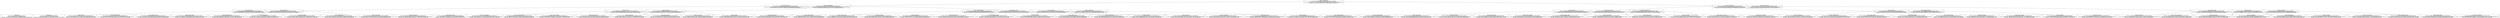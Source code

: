 digraph G{
node[shape=record]
node0xc000150870[label="<f0>|<f1>Nombre: Cristobal Olmos\nDPI: 491831c781ff65912f49c2d78c981cf0bc10c8d42516a13ae4a9c009a1\nCorreo: 1641699ed5e92acb7713978dcf1fb7dff86eac86f851c6568d0ae254b06cf9727a9db632cd492066b68aaabd\nContraseña: 81f74075df3805eaaf86edc9638b67708f40af638066b96cab730fcbdc53737c|<f2>"]
node0xc000222540[label="<f0>|<f1>Nombre: Ricardo Villareal\nDPI: 4e1534c787f1659a2c4acfd089d2b0d243abeeb605c056188cba7b0e84\nCorreo: 1b526190d9a230c3681e9897d316add0f46aac97f64dc458ca05a35ae2f356a5e449f085248b5d2b0f9038337c1e\nContraseña: 36687170e91be53c37be7550f8491ffa7e24f3ec8d6fdd896746eb68953a03cd|<f2>|<f3>Nombre: Clemente Ortega\nDPI: 4f1832ca84f66b9a2348c3da8c4fc80d9044baf53c3d25e683de7806c4\nCorreo: 11417290dfea3dcc6f10988ad554b7d7ab3580cbab79c156d704ec50e1b018dac49e5b0a42d12e6a43928f43f25da96896\nContraseña: aefb8fe4db65f19cbaad8b92b4e4ba6a261076025dc7a88290ebf3084e8eea40|<f4>"]
node0xc000222480[label="<f0>|<f1>Nombre: Emilia Rocha\nDPI: 4d1336cb88fe6b91224ec1d48e2058a42cf32c109cc6c39cad55b887d0\nCorreo: 1f41729ad4a638902f3f918edb13ad90af33814bd2ddf033c37862188fb8f18a9ad134\nContraseña: 0bf66e954bc53fd6aec19983fb2831b5833d972d23eedb8ea56fa1967048800d|<f2>|<f3>Nombre: Raúl Dueñas\nDPI: 4d1838ca85f569932a4cc4d48817f2969349ebf487103a2a4722ae4101\nCorreo: 10456f9ddfb530c7760a85da8b3aa9d1b8318d96f517ca56ce356b841e89737ac0f8e2a43e727414e1\nContraseña: 2df6750ccb9a4258f413d2dbd3f34ea684ba7b4245ec094b11b49f17538d9561|<f4>"]
node0xc0001519b0[label="<f0>|<f1>Nombre: hhh\nDPI: 4d11318040a6c9c00322d9ddc0eaeac4ab74e1\nCorreo: 144868d15e4db926e71daa90f9d0f123e2ba4a\nContraseña: 24d166cd6c8b826c779040b49d5b6708d649b236558e8744339dfee6afe11999|<f2>|<f3>Nombre: hola\nDPI: 4e1232b72fb17b935e08a66ef8033b6ddbebf5\nCorreo: 144f6c92c58900af11415637035bb07220463b4d\nContraseña: b221d9dbb083a7f33428d7c2a3c3198ae925614d70210e28716ccaa7cd4ddb79|<f4>|<f5>Nombre: EDD2021\nDPI: 4d1233c785f16b9a224fc7d38bb07a5ef7d9bcb868e626083b83e3371b\nCorreo: 1d55789adcae3dd05b1a92879419aed3d224333715346414905e514cd857b937\nContraseña: 03ac674216f3e15c761ee1a5e255f067953623c8b388b4459e13f978d7c846f4|<f6>|<f7>Nombre: Benjamín Delapaz\nDPI: 4d1238cb89f464932f4cc3db83b99c58154023f8e6cfebf8cb6a80b7c5\nCorreo: 114172929db433ce7e1b97878b4a81d9a13d8593b75ac654960a4fa908c54517a0ca1d66c11d0f49\nContraseña: 08cb1939357299f7eafda85cd1bb9c37e003575b13f3ca0c72bd25aa9832b68e|<f8>"]
node0xc000222480:f0->node0xc0001519b0
node0xc000222270[label="<f0>|<f1>Nombre: José Emilio Collazo\nDPI: 4d1338c088f26e972347cfd68b0405c97ae1acfd406d4a75962f272bcd\nCorreo: 194e729ac1b239ce6e1197d78c3ab8dfa43383d1fa56c40ea8f996e0b5ccff33deadc085f6c844\nContraseña: cd2a35a2ec0b246d966e3994258406d09bb28e2e278d770764580d5a9ed08b51|<f2>|<f3>Nombre: Patricio Colunga\nDPI: 4d1632c681f165912948c3d583d5da8ea37b5905c431ac33501754842b\nCorreo: 1f4f6e90d5b73fcb75519582d70aaecd8c258d97f656875acc04025cffe4f7ce188331594a201c0e8bbc\nContraseña: a011fc30604b4d616148e9b6d6ffb94e589cfeb1e76b2afe5e03a0c7de9f3bea|<f4>|<f5>Nombre: Gilberto Menchaca\nDPI: 4d1633c587f06b94234ecfd68d8adfacb85147f543dd23d267b91e8099\nCorreo: 1247659fd1e93bcd7f108fd18d3aa9d1b8318d96f517ca56cecca770f3ba8f748f547b3156327e908e\nContraseña: df8ac26ad2dd662e3b12185ab2e97f9b74291ee499c0137ffe233059a48feed8|<f6>|<f7>Nombre: Ángela Limón\nDPI: 4d1832c181f36b962e47c1da89fb9cf9f52d564b5215139dd3a3dfd2ac\nCorreo: 114172929da230c7751ec5d2fa12aecaa13d8593b75ac65406e7529e10236f20a4ba24cf9574e813\nContraseña: ea87ab7acfada0d4782df9f3f44a649821ab91ff8c9507a759e028fc55c4a1eb|<f8>"]
node0xc000222480:f2->node0xc000222270
node0xc0002223f0[label="<f0>|<f1>Nombre: Lorena Dávila\nDPI: 4d1937c085f56a972349c5d28f55297f8f3b59478433621a4a033d6b93\nCorreo: 1d4d619fd9a672d87a129991db3ab8dfa43383d1fa56c449bf3072edb7692076d3e73ee7ab3be2\nContraseña: 0ec51b98ca7ad4676132952fa8f36ee4eea11ced9666e336703177e2491d6e46|<f2>|<f3>Nombre: Antonio Moreno\nDPI: 4e1239c483f46f972f47c1d2894bfbfc03d53b7e590732933421996686\nCorreo: 1247659fd1e93bd07215978fcc1bf78a8c258d97f656875acc044e8fa2797f89d6ead05035cb2d4be1f6\nContraseña: a6cc9fb573b9d940623ccf56c6d16918a9f1548f908e2a03b5d62168f2f614b9|<f4>|<f5>Nombre: Vicente Chapa\nDPI: 4e1339c489f06b942248c3d182981f3241fb64196e06b22a8a688dcf8a\nCorreo: 0e416d9cdea63dce7e1298d28f3ab8dfa43383d1fa56c4a15ac073b5630b9b0b23468d1f757cef\nContraseña: 0c0a50527fc157fc8e52b4934dd07d6467cef684e838a9a6dfbb480cd55eb76b|<f6>|<f7>Nombre: Juan Santacruz\nDPI: 4e1436c081f46f93284ac0da8c3d129dd5d707f561510b4086c995c3eb\nCorreo: 1f526980c4a83ec377519b82df09b5dfbf1c8b92f850c517c006e088dcaed857d0ca666b74c8cab348ada4\nContraseña: 465d7b5bc6df27cc828bbc555e3f146f06727c79d2dc0c4958ccbe2d74b2c028|<f8>"]
node0xc000222480:f4->node0xc0002223f0
node0xc000222540:f0->node0xc000222480
node0xc0002224e0[label="<f0>|<f1>Nombre: Sara Tovar\nDPI: 4e1839c685f26a932c4cc1d28ebe750142143f2a12867643a6c626ac6c\nCorreo: 11417290dfea3dcc6f10988ad554b1dfaf34899cf679ce54c200e117eef1162106cd97636aa586cd627bb322c19997\nContraseña: e035064ec39e3898b9aad9bfb204fc4081ac49c00b20ca488486104c2c8f5411|<f2>|<f3>Nombre: Pilar Arriaga\nDPI: 4f1134c189f16e912248cfd58e34aa7f5256f3f2f085ab5a34edb40031\nCorreo: 1b496c91d5b528cd350f9387c81bbbdf8c258d97f656875acc042e786ba54580ccaf558e350ee5ffd8d9\nContraseña: 4c459cd37e12ae3e1eb77c0c41e5277b75224a025cd0e5f6a1440d9b8182958a|<f4>"]
node0xc0001512c0[label="<f0>|<f1>Nombre: Adriana Pichardo\nDPI: 4e1537ca89fe6f9b2a49c5d688dab911417bcc984807be5d60e600b0b5\nCorreo: 195661cb89873bcf7a169acdd915ac20cc3b0b4022d0fa6b235db4a68955d4\nContraseña: 1aa93275db21027a0df4ffd5d943358a02bcd4b1de3f55404e05e667e28241b2|<f2>|<f3>Nombre: Caridad Jiménez\nDPI: 4e1636ca81fe6a902347c2d78ccaddd398bd5cd3f6c124e009c956e3ea\nCorreo: 1641639cd2a872d777139982fa12aecaa13d8593b75ac6540f29f2f1733d332131c6e6165e202f3d\nContraseña: 7f9dbd3499bcd3e297d1725b1b81de4e93f8074ad932a3e39ae77838f5d1e5fb|<f4>|<f5>Nombre: José Emilio Amador\nDPI: 4e1638c688fe68952347c1d68f3a4cbe22cb755ebd1a90d669755b9546\nCorreo: 104f7296debd33912d3f918edb13ad90af3381048e4300c9d6503749c67f1686a1fa11\nContraseña: fd92c55377523197f98a49ac71dedf897d63d0a06aad7896a5dfe7fdf93c3535|<f6>|<f7>Nombre: Victoria Rodríguez\nDPI: 4e1731ca84f668962848c1d68b02e2772c8ae9455bcb2665c8e6aca423\nCorreo: 16556c9adfaa33cc6f1e9399824381d6a328819ef055875acc048ca2dcae6820248d0f7f3960a5319648\nContraseña: 87104d3335918e4c7e7d90affe322115369418b00e6c2771428c9ab324c99361|<f8>"]
node0xc0002224e0:f0->node0xc0001512c0
node0xc000151d70[label="<f0>|<f1>Nombre: Diana Granados\nDPI: 4e1933c781f564952349cfd18903ed6135e62c66ad71ce120b8f6bf115\nCorreo: 1455679c9eab29c57449c2a3d215b5d3ad3580d1fa56c492e7fc173f5daf674310d9086f29d969\nContraseña: 545a49d5dd3d75fd5fa1aa00a22630075f64abb3538bbe3c8063855945fb3d45|<f2>|<f3>Nombre: Mario Arreola\nDPI: 4e1934c087f568912249ced28bdca02696371d5e8fdd0a7f91cf39f028\nCorreo: 0e4f639adfe93dd076169c8cfa12aecaa13d8593b75ac654490e06ddf4b835777fd26d2f7a5dacec\nContraseña: 2a4dde7c7cdb53e43c19aac3ca527ec76ec1edbdc80cd220781ffc210f7f2dff|<f4>"]
node0xc0002224e0:f2->node0xc000151d70
node0xc000151e00[label="<f0>|<f1>Nombre: Beatriz Garibay\nDPI: 4f1136c085f664912346c5da8b5b30da6d5359fcb450d1bdef342b0080\nCorreo: 104f7581d4a22f962a3f8f82d215ae90af3381f0ee282b31b225ec63c28fd78d12ff51\nContraseña: 4725123ea9c185141c2dcd1f659be325c640dd79e4ab2f9828e2f7ea1fe2dbf1|<f2>|<f3>Nombre: Olivia Lovato\nDPI: 4f1232c182f16e942e4aced58c11be581f7999b576153d35c4dab0a947\nCorreo: 1f41729fdfb33d972d3f9e8cce17a0d7a0728f90f4b2fc2ffd633d1bd991e259fbe3a35e47\nContraseña: 32d961c80a2c47b136bd08f34719604a4ce8e25fef688397cf5e76b85efd3a72|<f4>|<f5>Nombre: Ana Maya\nDPI: 4f1439cb88f46b972949c4d68cfec8d86a86164f5d997c85621cd6bcb6\nCorreo: 114172929dab29cb681ed884db08a8ddad1c959ef156c617c006e070aa73cf04a5a16941b40a8643ad8061\nContraseña: a729944a766e30133b53feac53548e1ccde1c619b52b65a944a20f20cd1cf38f|<f6>|<f7>Nombre: Graciela Garibay\nDPI: 4f1731ca84f36496294acfd283ef4b8f71f8a794d3ef64c3d88a8a9257\nCorreo: 1552659dd5b13dd07e1397d58c3ab8dfa43383d1fa56c40d812e54c81996d97b845e4ea56a8719\nContraseña: ee823f3956796d8a009b93447101024a8566060a5b83b270b45184a3a8c12a77|<f8>"]
node0xc0002224e0:f4->node0xc000151e00
node0xc000222540:f2->node0xc0002224e0
node0xc000222150[label="<f0>|<f1>Nombre: Dolores Sepúlveda\nDPI: 481133ca89f46994224ec1d1896aacc6269a6d2294b181aeba06dc664b\nCorreo: 114172929eb739d07e1eb684d71ba8d2e23f83929008e46468a838faf2ad530fa4d80a6d\nContraseña: ba4ae8aff5e23fef9ad4d80b859a56329d2b8641ea2b62a23ca7c2ab120761c1|<f2>|<f3>Nombre: Hernán Granado\nDPI: 481635c586f06d952d4ec2d48f981c839aa70d0c34763573add76c5b17\nCorreo: 1f45639adcae3d8c6b1697db823aa6d3ad3580d1fa56c41964575a7eb9edf7219a9bf06e985c1f\nContraseña: c4fc62f3b6835e5bc37e6e9d1c535684b264a5632d8a7c63b2ce628d50cd3f4d|<f4>|<f5>Nombre: Ana Alemán\nDPI: 481933c284f66d962c47c5d783f514830dc4dd0510937f87f1c3b1d061\nCorreo: 114172929dad33d135188382d01bb3daa31c959ef156c617c006e0680c6af85334046e2de7a1f06d000412\nContraseña: df265fda7f0a70dca622cae8457f459b05e35a03653c579b8e0bc25c8d66fd27|<f6>|<f7>Nombre: Catalina Anaya\nDPI: 491235c784f569962d48c1d08e6a016a64159f7c478ec3cc083250b7c4\nCorreo: 194c659dd1e931c3771e80868c4c81d9a13d8593b75ac6545b4fb7837db82aceca6b0299517e3bba\nContraseña: 287c32079e656abf7afcbdd6572c72975a8348d264065cf6d8e94ca7b51a8697|<f8>"]
node0xc000222780[label="<f0>|<f1>Nombre: Gilberto Montaño\nDPI: 4f1834c186f66f942f48c7d68294410b62053ae136751c9b29ab53e122\nCorreo: 08456f97dfb5339b2b3f9e8cce17a0d7a0728f90f4f28c818ff3f16a3d7dcf6d2b994d6548\nContraseña: ed869919474b1a43287d9bce39ac1523eda997c94470cbb14b005f3fda8e8e08|<f2>|<f3>Nombre: Cristobal Gaytán\nDPI: 4f1836c483f46d932247ced18319021b69b75b89cb44dc8fbe7d839f0e\nCorreo: 1445729ddef065e27310828edb13ad90af338188b17db51dc8560f221ed54021a39269\nContraseña: b0938f5c89c3514a3a46adf6ae50ee64909f46029e02af091b9bc4b882f382d0|<f4>"]
node0xc000222150:f0->node0xc000222780
node0xc0002227e0[label="<f0>|<f1>Nombre: Jaime Saldivar\nDPI: 481336c084f46f93294ac4d58fc7cd373bfd4b009145aefbcd65ba3b78\nCorreo: 1d526d92dea3338c7910988ad616a0feb53d8490f617ca56ce0b8636f6ae876cdc8863bd9bda6d8875\nContraseña: df3c0a106d39ad1d3ed64742e00d35ba01936a470441eaf840a3be4fb21b9001|<f2>|<f3>Nombre: Pablo Saldaña\nDPI: 481336c785f16f902d46c2d288ade5bf22aad1f0ceb457eacfb12c9964\nCorreo: 164f7395d5b52ec76949c3a3dd17a0d7a0728f90f4b36b15c903e36e6f90ca8ce891f17d09\nContraseña: 222696fe6374d3b79f1d27578032896c3fa7d466f3a01662ba3ffd3f5044b871|<f4>|<f5>Nombre: Isabel Ledesma\nDPI: 481531c683f364952d46c5d78feae87a175cee40167cd37e0bb6393487\nCorreo: 164f73ded5a329c3691b99cdca15b3ccad2fdecfd951c64dce08e455a3fd14d80383f77c3a7a24b26ebc5e2fd35fa791\nContraseña: 6ab35339cd361beafad507835f3c603b48774a3363210829bf87a876d8a2ce4c|<f6>|<f7>Nombre: Enrique Balderas\nDPI: 481535c589ff689a2e47c3d0830b6d5c7a8887e513bb04561a95953f6b\nCorreo: 1a52619dd3ae2fc17a518691db1eaefea4339892f850c517c006e0b8487f1d29146b302c74dfc6b47be666\nContraseña: 375a3f4b2da2d812889de48eaa6bb785748dccc1d71aaa144a4472c331f64961|<f8>"]
node0xc000222150:f2->node0xc0002227e0
node0xc000151f50[label="<f0>|<f1>Nombre: David Ybarra\nDPI: 481734c286ff6a902d4cc0d78b8e04b5052cdee7270ec9c19f8f4c58e8\nCorreo: 1f41729fd1a43dd0691e9899db43f6fea4339892f850c517c006e04b084267ac78b62eb6651899ad6493ef\nContraseña: 36c8443b5ed52a06affbc191abba2cf726a99b81b2507abc995c9b1a1188031a|<f2>|<f3>Nombre: Joaquín Carvajal\nDPI: 481736c282f36491234bcfda8ed29e4c16ef9b5e66e098a1926c0f1917\nCorreo: 1e417291d1b53d8c68109a8ac03aa6d3ad3580d1fa56c433efbba93d7bde7ffbb0e8a3fb4ec9b6\nContraseña: a65cfcdea5b78fda5e474c65aacf4d9ffff337bfdc67e1f20744e0ff598d8669|<f4>|<f5>Nombre: Claudia Pedroza\nDPI: 481931cb88f064942e49c7d2897a0d1031fdf5f80ff86bf0ade1c40c2a\nCorreo: 19447592c2a3338c78108497df00f38b8c3b819ef055875acc042e7f154b345da8ba88c67bc1713c293b\nContraseña: 60a567994d92309cb4ee9340654743f7cd0a94b931f16d2714e2b5a5e3cfd185|<f6>|<f7>Nombre: Luz Acuña\nDPI: 481932c082f064952f47c1d58cbe1eb874871594178a4abe9e40339799\nCorreo: 1e456187c2ae268c711e9f8edf3ab8dfa43383d1fa56c462411aa6a442d6e369c9dd834f76247b\nContraseña: 3c45a52c2f8d485eb6f60eb913582f72a4eca9d9988e931274c9aa6d8cf21d03|<f8>"]
node0xc000222150:f4->node0xc000151f50
node0xc0002226c0[label="<f0>|<f1>Nombre: Jorge Chávez\nDPI: 491135c682f2689b2a48c1d28ec431d6052d50e42e43c2c59da02efa25\nCorreo: 1e457287d1b739d07a138282824381d6a328819ef055875acc04ab141d9523451bdd26223ea9dd80996f\nContraseña: a0de07403261c5f830ffc2a14dd142d30ebdde059917a3316e70f4cd9fe2ad9e|<f2>|<f3>Nombre: Gustavo Ramón\nDPI: 491138c183f16a9b2d4bc4d7835f61f63dd0063f20afd6fb187b5655e9\nCorreo: 10556392c3e92dd77e059787db4cf7feab318d96f517ca56ce923d2a10102b898097ba0725b8c35091\nContraseña: 5a5683a4caf39bd1a93ee40b2da124720c8e4510177ed32a81cdcc94703706f2|<f4>"]
node0xc000222150:f6->node0xc0002226c0
node0xc000222720[label="<f0>|<f1>Nombre: Juana Chávez\nDPI: 491236cb87f26994224bc1d08f82c2ddd5e41dfbba2deaa75eac4d2d2b\nCorreo: 1f526980c4ae32c33509938fc00bb4dbb668debfe058c156cc47ee56e0a1c53478ca92c1a87d047f0d6bbaf659\nContraseña: cd4e8348b1deb651e7008bf0d6d68c8bb1abaa9182aed91e60a795249e4ff28e|<f2>|<f3>Nombre: Inés Deleón\nDPI: 491239c189f5659b2e4bc3d28c8feeef7f684ce588b2e98377c474575a\nCorreo: 1b55699fdca22ecf744bc1a3d215b5d3ad3580d1fa56c4d2b2fe0fa9f1fab6923f4ada23d49d9e\nContraseña: a9151ca7ea5883037703acc9ec5983b7d8e47c788e3370872fd5a8f618308a3c|<f4>|<f5>Nombre: Bernardo Armenta\nDPI: 491535c081f168972a4cc5da8b538b50908c47985d88b9f790efa7509f\nCorreo: 1d4e749cdeae33c57a06828d8e4d81d9a13d8593b75ac654f950c2317b60384bc8cef584191d85e8\nContraseña: 32dc5a5521387487f11bf62f08c38aa284c85dba68e528a5e9d3e75f1105a5ec|<f6>"]
node0xc000222150:f8->node0xc000222720
node0xc000222540:f4->node0xc000222150
node0xc000150870:f0->node0xc000222540
node0xc0002225a0[label="<f0>|<f1>Nombre: Conchita Barreto\nDPI: 4b1333c788f66f902a4cc4d78b8f4bda254125ce4a0d74b5532d844bcc\nCorreo: 11416e86d5ab3d902b3f9e8cce17a0d7a0728f90f4de73a2f8af4e7e0e57d9850b93f3eea2\nContraseña: 01138129e154061704b098bfdef26bc03c598738fb5def5444ac02a02414a9a3|<f2>|<f3>Nombre: Arturo Herrera\nDPI: 441638c284f165952d47c1d58e16a8c6d731595959d8d359ef62134e5b\nCorreo: 1055639ad1a03dce6d11c5d2fa03a0d6a333c29cf654db6c3c2c5004781635e30b5235302019\nContraseña: 608cca65f9f35c7d925e6afd7cf6e2f0e2abd300377568a43a7466f586101cbc|<f4>"]
node0xc0002221e0[label="<f0>|<f1>Nombre: Julio Ojeda\nDPI: 4a1135c283ff68902e4dcfd283a4a8256a02de5ff1ef182d44f846ec36\nCorreo: 114e6990d1b43dc36d1a9291db4ef4feab318d96f517ca56ceb7ff820a5a5d1d213cf6dacd9b8669e1\nContraseña: 8fe8ae7e3d99b415d8397600403b2b3623fd2ec58a5506bdb78939548633d269|<f2>|<f3>Nombre: Ignacio Almaraz\nDPI: 4a1634c785f46d912c4ec5d08d672c22c2d38465ccce6f0b001c0e2f4c\nCorreo: 054f6c92dea33d8c7c0a8c8ed43ab8dfa43383d1fa56c47e09cab0a71d7c5278a47a671b63420a\nContraseña: cbc19a6d02e122c768db0287ded078fbdcda19d9f75001603f2fe1d3103e7ab6|<f4>|<f5>Nombre: Mariana Benavídez\nDPI: 4b1233ca85f56f942a46c5d283632ab903b149b9166d059b5efc759d4a\nCorreo: 1d4e749cdeae33d2740c9787db4bf8feb53d8490f617ca56ceca46916c581471468612a3dad573e7b3\nContraseña: c78c7597d0bfd74ac824be6f3b5e24a2390a657f2d75b1513a360e43044b41bc|<f6>"]
node0xc000222000[label="<f0>|<f1>Nombre: Carmen Rodríguez\nDPI: 491832ca81ff6f942e49c4d583b986ebf75a682585284f8ab0837635a8\nCorreo: 1b556197d1ab29d27e519a96d41b81c7ad348390b75ac654685e4cd04f5f488d288030c79eb76c18\nContraseña: 78cac801c2e6a99db1d53f407fba240bfe1851969870082d3899f8c4ac4164c9|<f2>|<f3>Nombre: Miguel Corona\nDPI: 491933c586f26f902c4ec0d18e1a5200636538a6c6d591f675b8a7475d\nCorreo: 144f6d96c2a872c67e139797d508b3dbf968ac98f458c0558d0ae254d411dd5632c9910429a0a71ca126cb02\nContraseña: d526eaecbaefd4fdae98908f9ecdb943b7945664b78592060daf10604a4e76b5|<f4>|<f5>Nombre: Mayte Salcido\nDPI: 4a1131c485f56b942949c3d48c5cb733e7fe60d7a89e51915ee1e83dea\nCorreo: 0e417186d5ab72d4721a8482fa1dacdfa530c29cf6548e2851513fbee5608c65f2d3004a36e0\nContraseña: 5c14c7dfc1a4db52a5f82269bd79a051bcccab65283818f17d3804876fa86ac4|<f6>"]
node0xc0002221e0:f0->node0xc000222000
node0xc000222090[label="<f0>|<f1>Nombre: Mónica Jaramillo\nDPI: 4a1237cb84f46d9a224ec2d482bca919d8a5bf0c78488ee951085cb796\nCorreo: 1d4e6481d5a672d0721c99d7893ab8dfa43383d1fa56c4b34ad86b458ca9c1427a919612b1efda\nContraseña: 0a03052e3b6fb98fee7b51164f44da1a389e00e7ba0a177838be02a749aace5e|<f2>|<f3>Nombre: Emilia Carrasquillo\nDPI: 4a1333c482f065902249c5d48e78842dbd78dee677c50ffd24068e0c1b\nCorreo: 1d4c6599d1a938d07a48c4a3d215b5d3ad3580d1fa56c4d43431becd46a939976d65a2dacc3308\nContraseña: 0e0c4aa58d9d393d4f1cd65acd4bf4a09b4c1691c84d14195e8bb8cd63fbef70|<f4>|<f5>Nombre: Magdalena Cabrera\nDPI: 4a1634c081f064912349c4d6828bfb2667ab3cf1177871b8b71d7b838f\nCorreo: 0c456481dfaa33cc6f1a9b82c315b388fa1c959ef156c617c006e08ce685aa23aeb53b7ca9b04844da4b3b\nContraseña: dc9523b192e01cee85a2c17a12ffab4f0301768b1ffb7938dd42461a3aaf87bf|<f6>"]
node0xc0002221e0:f2->node0xc000222090
node0xc000222840[label="<f0>|<f1>Nombre: Lourdes Segura\nDPI: 4b1131ca89f06891234ecfd78d41e0fc584be1f4e9eb75980ab3bd3445\nCorreo: 164f73ded5aa35ce72109b82de08a8d9ad30deced940c851cc06a35ae2f32a1daeff6e2ec6b9959dd5a9317bb78b\nContraseña: 07a9c4284eb3fab1d357096f1f22a08cd0dc7d36ec16a3dfeff8e2514a848f3a|<f2>|<f3>Nombre: Daniel Amaya\nDPI: 4b1137c487f26f9a234ac5d28e69c3e71ba19b570781146824e6922729\nCorreo: 194d699fd9a872c17a129791d316add18c258d97f656875acc048e74dea3db6d208f15baeb4858106027\nContraseña: 8082d77e6138a9c6b767edf2a75a92ae36abba5e3c1d1122f6d6414da18b3e27|<f4>"]
node0xc0002221e0:f4->node0xc000222840
node0xc0002228a0[label="<f0>|<f1>Nombre: Luis Franco\nDPI: 4b1234c085f26a962a4dc0d58cb423b4df4134a240ca9e369b2d40fcd7\nCorreo: 11417287dee92cc37911b68bd50eacdfa530c29cf654485df46673a5988c1b65b1b2f5cb7920\nContraseña: a515c9cecb652bfe93143aa3d2b61828ab774397061eac9c213c2db29f088c74|<f2>|<f3>Nombre: Marco Antonio Gaona\nDPI: 4b1239c089fe689a2e46cfd68254c5a3275e7d3289d581d53aacd6c4b7\nCorreo: 0e416692d5ab72d17a13958ade1581c7ad348390b75ac6548cb347a722307d042fb1627e4ae04e09\nContraseña: 369849abe7c4adc3542401aca1f1c83b36424fd8f25f3397acc70b5f74bf8514|<f4>"]
node0xc0002221e0:f6->node0xc0002228a0
node0xc0002225a0:f0->node0xc0002221e0
node0xc000151c20[label="<f0>|<f1>Nombre: Adriana Gil\nDPI: 4b1931c082f469902f4cc0da8388e5b16e9fb13001cdfc60f8c5b1dcc2\nCorreo: 1641699ed5f764e2621e9e8cd554a2d1a13719e9ae8be2982e46fa62620e8e00c1\nContraseña: 783d2804691d51a91862e222332e0d8997d8afd729e431aeee95d2c57a859e01|<f2>|<f3>Nombre: Alejandra Alcántar\nDPI: 441539c084f565952849c7db8db43c634c2a64d3ac18e0b1317e45eb76\nCorreo: 1141729ad1a9338c7f0a9791ce1f81c7ad348390b75ac6545fd1bd8299be210b116acf931ecc4e8f\nContraseña: 6de3b412e1b7b142f2748f96f8f7d4220cf967e76e155c9fbd3a5f3876cef824|<f4>"]
node0xc000151710[label="<f0>|<f1>Nombre: Ana Luisa Quintero\nDPI: 4b1339c085f269942248c3d68f112ae1dfd9cdf5fc7bc2a86975af604f\nCorreo: 1b4c6f81d9a672c1740d8486db3aa9d1b8318d96f517ca56cef0ecd6cf10271245929c7ff8c6d668ce\nContraseña: ffa201aca87ec162b1a393c6887b9c0ea6a38c8e25f0fa916ac01fe69ce4f476|<f2>|<f3>Nombre: Cristobal Gaona\nDPI: 4b1633c684fe68932c4ec5d582421f550f3dfdca0d8bc782e4dea96fd0\nCorreo: 1b55699fdca22ecf721197d38b3aa9d1b8318d96f517ca56ce9e881c9cac09e7ed0ee8fae1ecc9ee1a\nContraseña: 1eedf3a59d321308206ee13796f762e0bba1514f0c1adb57f107a58a4224264c|<f4>|<f5>Nombre: Mercedes Matos\nDPI: 4b1733c581f36b9b2c4bc0d28d8f40d570f4fe73d0c9d06aa7f9cbace5\nCorreo: 1d4e6481c3e92acb771397a3d215b5d3ad3580d1fa56c4e9d653daabe2b8afe35dfd27b8e0c4de\nContraseña: 2c9bd71bba2c947345fd2d0dce547ef18dbf84e5e894297101cab75b345069db|<f6>|<f7>Nombre: Adriana Padrón\nDPI: 4b1734c086f56b94294cc0d5883cb33218cbab6d8fd94405e0e82b5cf3\nCorreo: 1b557387d1b133ca721b978fdd15f78e8c258d97f656875acc0458d7d2ed0f1d8c40a4c69ac6e48b5ac8\nContraseña: 010e58c90774fabd0d00540e2e5c4e5f63362c7e342fc5048cec1325b694364f|<f8>"]
node0xc000151c20:f0->node0xc000151710
node0xc0001517d0[label="<f0>|<f1>Nombre: Diego Castañeda\nDPI: 4b1936c581f56e90234dc0d082f1f27e9286925c276b30237754eb9b98\nCorreo: 1b55699fdca22ecf721197cdd615a4ccad6fd4bfe058c156cc47ee56e065f5422d92d0b188f4d283ed4f009eae\nContraseña: 3cfe42c57a945f91fa9d2ca01189e6530c225f79d4829bf6d4378561ec7a9e35|<f2>|<f3>Nombre: Raquel Villanueva\nDPI: 441337c483f26b952a48c2d48e50e3ec1f4dff054a210048917392e4c2\nCorreo: 1f4c6181d1f66be2621e9e8cd554a2d1a10a49599037ed67ba04a41a50ce8eb43a\nContraseña: 7dd1e706f962856c99841ded2761a9045b454c5b6bd41fe778de7b748bbdb642|<f4>|<f5>Nombre: Elena Valdivia\nDPI: 441439cb82f268912e49cfd08bea7eba5b9f6269e94cf6060a5cb43139\nCorreo: 0f457294d9a86d905b179997d71ba8d2e23f839262711c828ead4d3c300eed7c7c4d7775\nContraseña: 845ff700c03ee7003f3469026c6384b85165e1daeb4c5df0a83cfbd51921b7ed|<f6>|<f7>Nombre: Mónica Valverde\nDPI: 441538c782f26b9b2948c0d58306ac42dfef67a5270c83eeb0b6c2cb46\nCorreo: 1f4c659ed5a928c7350f978fdb19a8d1bf64dabff156dd54c200e117eef116d8a6ebcfea1c48ca83432474664db73f\nContraseña: 3ef38e4bb41e843d1d0149c7d083644db962c7e52a7d8bbdf2078b8dc4b89f9b|<f8>"]
node0xc000151c20:f2->node0xc0001517d0
node0xc000150e70[label="<f0>|<f1>Nombre: Rosalia Báez\nDPI: 441631c582f06e942a4dc5db824fbd334547741f0815a8e8b966f6c4a0\nCorreo: 1e457287d1a43dd16f0d99d1833ab8dfa43383d1fa56c46b8eceb62315666973cfc74c8bcaf191\nContraseña: 3a81c6b3f7a87b6f54dde045558e948fa738ac6db8dfed5121b081f899fc711e|<f2>|<f3>Nombre: Patricio Luna\nDPI: 441631cb82f56b902849ced48c2ede52a096f25eece3063a9799d20b2b\nCorreo: 08496d9cc4a2338c7f1adb89df09b2fea4339892f850c517c006e0f837ffd7c892f1518664d007e759a887\nContraseña: 3e22e9e4b965141d2118b79fa0194104445ead19d4edba7485c24327d5792beb|<f4>"]
node0xc000151c20:f4->node0xc000150e70
node0xc0002225a0:f2->node0xc000151c20
node0xc000151cb0[label="<f0>|<f1>Nombre: Ramón Paredes\nDPI: 441831cb89ff6d972e48c0d4823ac72b91a98995abcc4d3472519eeba7\nCorreo: 1a52619dd3ae2fc17a519e86d408b0cba926d4c6d940c851cc06a35ae2f33861eaf6247fcea87e13936293ac847e\nContraseña: 5a8950c3ea733831b0c9df9b6eb83733182cdf3e47464eadc344665b32ffe377|<f2>|<f3>Nombre: Gloria Lugo\nDPI: 441932c589f36a972f4cc2d68b4e3d196e18ce71a83585bf58accb1b0b\nCorreo: 1d4e6987d1ff68e2621e9e8cd554a2d1a185b1ef73f87daa443ffd058f24702e6b\nContraseña: b5c1382deff6981d72ca454ec1dcfd93fc1ccf563061425e3678dc9ce1104f26|<f4>|<f5>Nombre: Miguel Delao\nDPI: 451436cb83f669932c4dceda83c44ab35338210b85031f14162cb0e9df\nCorreo: 194d699fd9a672c06e0c828cc93ab8dfa43383d1fa56c42bfcd8beaf8eb94d89b4ba44e8f9ae14\nContraseña: 24e9652e8d22e03a0675cb1d8229b5dd407022c40f0cedf58bf0ce197538898c|<f6>"]
node0xc000222600[label="<f0>|<f1>Nombre: Reina Fonseca\nDPI: 441731ca81ff64962c49c2d48c917544a75a7985d100b279a05b45ef8c\nCorreo: 11496786d5ab71cc7c1a9acddb16acdfa2268dcfaa79ce54c200e117eef116a3c4351b529aedf483d7b91a9bf7ab33\nContraseña: fb5366aebc925541cc7fa469c3afef548a127bc4392fcce7e60b2f3b494f2117|<f2>|<f3>Nombre: Marco Antonio Olvera\nDPI: 441737c086f064912c47c5d1822e6a43f69b4792e118f2f8371afb3a50\nCorreo: 144f7292d3ae339b2d3f918edb13ad90af338143d09994cf8055cc7566ed2cc16d6869\nContraseña: d1eef1add83d04a384087b132a9e99a182504fa3ec0d3c41435e4babf38816ce|<f4>"]
node0xc000151cb0:f0->node0xc000222600
node0xc000222660[label="<f0>|<f1>Nombre: Andrea Bahena\nDPI: 441834c785f46a932a46cfd58f792e3a628290940fef28f397e6603987\nCorreo: 11496392d5ab3ddb791e8491db4ff8feb53d8490f617ca56ce865944165028d5e0d829aeed346917c2\nContraseña: 2b378f874bc0579a8c0bf97d7eef69a6053b71560c7da1ebc63dda6ca1adff91|<f2>|<f3>Nombre: Isabel Quiñones\nDPI: 441834ca81f469912f46c7d48c067a3ff4fd67d34c74a68132995c7945\nCorreo: 1b526594dfb535cd3513938acc1bf4878c258d97f656875acc04869ed32069eecc1433dac19fdcf47835\nContraseña: 9e0dc1aa630ba6a0e0ab09730818f9a756f8ff9f965f818da252d3011e20143e|<f4>"]
node0xc000151cb0:f2->node0xc000222660
node0xc000151ad0[label="<f0>|<f1>Nombre: Isabela Águilar\nDPI: 441934c588f36d9b2d49c2da88ca480feda00bfa857e770e80a98cafd7\nCorreo: 11416e86d5ab3d97293f9e8cce17a0d7a0728f90f47f5cdb699251b3001cb7649a1431d39e\nContraseña: b07383516e989734ad3f3ffdab2ab6369b62e76a04579de0905931b0db0c204a|<f2>|<f3>Nombre: Lorena Saiz\nDPI: 451238c282f46b9b2c47c0d283c3914450fd6d71a17844a42cd75dd0c6\nCorreo: 1f4f6e90d5b73fcb751e9196d308b3dbf46cac86f851c6568d0ae2546c6db5fdc42c827b4ed74c26a5a92bd6\nContraseña: 23bb1ca887570fb60d77735e55285134c321d46289c775d04dfb5a7c5de5d021|<f4>"]
node0xc000151cb0:f4->node0xc000151ad0
node0xc000151b90[label="<f0>|<f1>Nombre: Graciela Rosales\nDPI: 451636c788fe6d962a4ac1d48271c82ac738798584ea9460764cc8615e\nCorreo: 1b55699fdca22ecf74518582d419a9dbbf1c8b92f850c517c006e0b518f83d6f0f7d91d90733a70400cc70\nContraseña: cad19f616f8a22efb326dd1387fc9e6f745caa272d441c9b59d87bbe75d5851f|<f2>|<f3>Nombre: Magdalena Corrales\nDPI: 451731c084f66a962847cfd28fc654846203cd8185cbd3df09d3206623\nCorreo: 1b55699fdca22ecf7446c2a3dd17a0d7a0728f90f4912ac3f6317cc1edc7c66a093d34490b\nContraseña: c5276aab52d47485ab8d549573985e2c4764de967fbfbf95683611275c2fdbf9|<f4>|<f5>Nombre: Ariadna Gallegos\nDPI: 451738c089ff659a2949cfd78e4f65dc661d93aec11f2ab98c199841b8\nCorreo: 1641699ed5bd3ddb7a0cc0d3fa03a0d6a333c29cf65409a7669a8c6b87f2705982fa8fdad4d1\nContraseña: 74ba330c537f040456ea83c72ab7b819886a4dd36eb798aa9ba2c9ca2204f40d|<f6>|<f7>Nombre: María Cristina Díaz\nDPI: 451836c585ff6f972c4ec5d58f7a0ca2ee8a61a6c4e17385ad8c727969\nCorreo: 114172929da42ecb680b9f8ddb54b3d1a83d9e8bfc79c156d704ec50e1b018dac415747871ee72c86d4cf4ae848fd751a6\nContraseña: d67cae81d83571b63b0d977d7e5a07fe1d08ddffbb4c475348713a4299d8bff7|<f8>"]
node0xc000151cb0:f6->node0xc000151b90
node0xc0002225a0:f4->node0xc000151cb0
node0xc000150870:f2->node0xc0002225a0
}